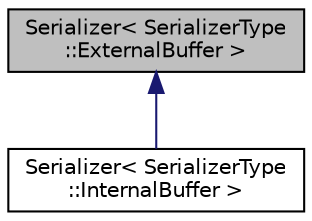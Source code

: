 digraph "Serializer&lt; SerializerType::ExternalBuffer &gt;"
{
 // LATEX_PDF_SIZE
  edge [fontname="Helvetica",fontsize="10",labelfontname="Helvetica",labelfontsize="10"];
  node [fontname="Helvetica",fontsize="10",shape=record];
  Node1 [label="Serializer\< SerializerType\l::ExternalBuffer \>",height=0.2,width=0.4,color="black", fillcolor="grey75", style="filled", fontcolor="black",tooltip=" "];
  Node1 -> Node2 [dir="back",color="midnightblue",fontsize="10",style="solid",fontname="Helvetica"];
  Node2 [label="Serializer\< SerializerType\l::InternalBuffer \>",height=0.2,width=0.4,color="black", fillcolor="white", style="filled",URL="$classSerializer_3_01SerializerType_1_1InternalBuffer_01_4.html",tooltip=" "];
}
